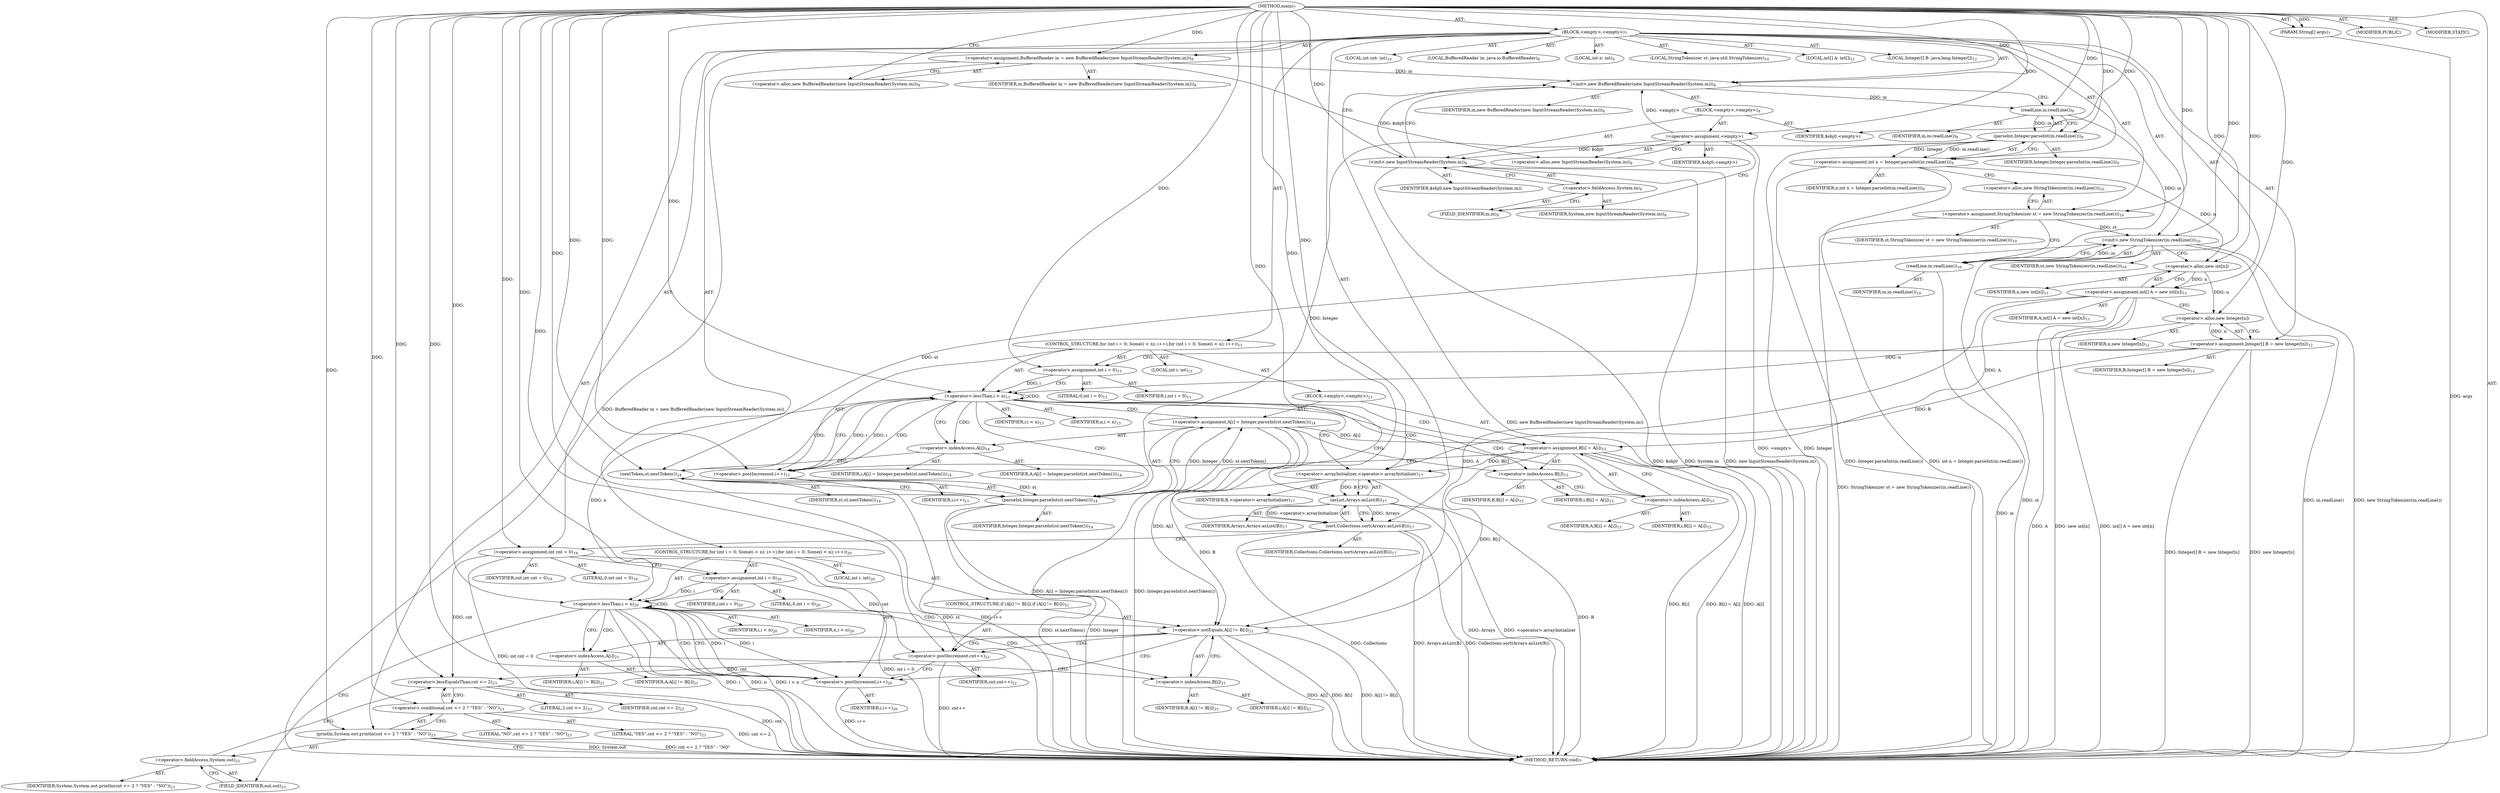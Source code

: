 digraph "main" {  
"21" [label = <(METHOD,main)<SUB>7</SUB>> ]
"22" [label = <(PARAM,String[] args)<SUB>7</SUB>> ]
"23" [label = <(BLOCK,&lt;empty&gt;,&lt;empty&gt;)<SUB>7</SUB>> ]
"4" [label = <(LOCAL,BufferedReader in: java.io.BufferedReader)<SUB>8</SUB>> ]
"24" [label = <(&lt;operator&gt;.assignment,BufferedReader in = new BufferedReader(new InputStreamReader(System.in)))<SUB>8</SUB>> ]
"25" [label = <(IDENTIFIER,in,BufferedReader in = new BufferedReader(new InputStreamReader(System.in)))<SUB>8</SUB>> ]
"26" [label = <(&lt;operator&gt;.alloc,new BufferedReader(new InputStreamReader(System.in)))<SUB>8</SUB>> ]
"27" [label = <(&lt;init&gt;,new BufferedReader(new InputStreamReader(System.in)))<SUB>8</SUB>> ]
"3" [label = <(IDENTIFIER,in,new BufferedReader(new InputStreamReader(System.in)))<SUB>8</SUB>> ]
"28" [label = <(BLOCK,&lt;empty&gt;,&lt;empty&gt;)<SUB>8</SUB>> ]
"29" [label = <(&lt;operator&gt;.assignment,&lt;empty&gt;)> ]
"30" [label = <(IDENTIFIER,$obj0,&lt;empty&gt;)> ]
"31" [label = <(&lt;operator&gt;.alloc,new InputStreamReader(System.in))<SUB>8</SUB>> ]
"32" [label = <(&lt;init&gt;,new InputStreamReader(System.in))<SUB>8</SUB>> ]
"33" [label = <(IDENTIFIER,$obj0,new InputStreamReader(System.in))> ]
"34" [label = <(&lt;operator&gt;.fieldAccess,System.in)<SUB>8</SUB>> ]
"35" [label = <(IDENTIFIER,System,new InputStreamReader(System.in))<SUB>8</SUB>> ]
"36" [label = <(FIELD_IDENTIFIER,in,in)<SUB>8</SUB>> ]
"37" [label = <(IDENTIFIER,$obj0,&lt;empty&gt;)> ]
"38" [label = <(LOCAL,int n: int)<SUB>9</SUB>> ]
"39" [label = <(&lt;operator&gt;.assignment,int n = Integer.parseInt(in.readLine()))<SUB>9</SUB>> ]
"40" [label = <(IDENTIFIER,n,int n = Integer.parseInt(in.readLine()))<SUB>9</SUB>> ]
"41" [label = <(parseInt,Integer.parseInt(in.readLine()))<SUB>9</SUB>> ]
"42" [label = <(IDENTIFIER,Integer,Integer.parseInt(in.readLine()))<SUB>9</SUB>> ]
"43" [label = <(readLine,in.readLine())<SUB>9</SUB>> ]
"44" [label = <(IDENTIFIER,in,in.readLine())<SUB>9</SUB>> ]
"6" [label = <(LOCAL,StringTokenizer st: java.util.StringTokenizer)<SUB>10</SUB>> ]
"45" [label = <(&lt;operator&gt;.assignment,StringTokenizer st = new StringTokenizer(in.readLine()))<SUB>10</SUB>> ]
"46" [label = <(IDENTIFIER,st,StringTokenizer st = new StringTokenizer(in.readLine()))<SUB>10</SUB>> ]
"47" [label = <(&lt;operator&gt;.alloc,new StringTokenizer(in.readLine()))<SUB>10</SUB>> ]
"48" [label = <(&lt;init&gt;,new StringTokenizer(in.readLine()))<SUB>10</SUB>> ]
"5" [label = <(IDENTIFIER,st,new StringTokenizer(in.readLine()))<SUB>10</SUB>> ]
"49" [label = <(readLine,in.readLine())<SUB>10</SUB>> ]
"50" [label = <(IDENTIFIER,in,in.readLine())<SUB>10</SUB>> ]
"51" [label = <(LOCAL,int[] A: int[])<SUB>11</SUB>> ]
"52" [label = <(&lt;operator&gt;.assignment,int[] A = new int[n])<SUB>11</SUB>> ]
"53" [label = <(IDENTIFIER,A,int[] A = new int[n])<SUB>11</SUB>> ]
"54" [label = <(&lt;operator&gt;.alloc,new int[n])> ]
"55" [label = <(IDENTIFIER,n,new int[n])<SUB>11</SUB>> ]
"56" [label = <(LOCAL,Integer[] B: java.lang.Integer[])<SUB>12</SUB>> ]
"57" [label = <(&lt;operator&gt;.assignment,Integer[] B = new Integer[n])<SUB>12</SUB>> ]
"58" [label = <(IDENTIFIER,B,Integer[] B = new Integer[n])<SUB>12</SUB>> ]
"59" [label = <(&lt;operator&gt;.alloc,new Integer[n])> ]
"60" [label = <(IDENTIFIER,n,new Integer[n])<SUB>12</SUB>> ]
"61" [label = <(CONTROL_STRUCTURE,for (int i = 0; Some(i &lt; n); i++),for (int i = 0; Some(i &lt; n); i++))<SUB>13</SUB>> ]
"62" [label = <(LOCAL,int i: int)<SUB>13</SUB>> ]
"63" [label = <(&lt;operator&gt;.assignment,int i = 0)<SUB>13</SUB>> ]
"64" [label = <(IDENTIFIER,i,int i = 0)<SUB>13</SUB>> ]
"65" [label = <(LITERAL,0,int i = 0)<SUB>13</SUB>> ]
"66" [label = <(&lt;operator&gt;.lessThan,i &lt; n)<SUB>13</SUB>> ]
"67" [label = <(IDENTIFIER,i,i &lt; n)<SUB>13</SUB>> ]
"68" [label = <(IDENTIFIER,n,i &lt; n)<SUB>13</SUB>> ]
"69" [label = <(&lt;operator&gt;.postIncrement,i++)<SUB>13</SUB>> ]
"70" [label = <(IDENTIFIER,i,i++)<SUB>13</SUB>> ]
"71" [label = <(BLOCK,&lt;empty&gt;,&lt;empty&gt;)<SUB>13</SUB>> ]
"72" [label = <(&lt;operator&gt;.assignment,A[i] = Integer.parseInt(st.nextToken()))<SUB>14</SUB>> ]
"73" [label = <(&lt;operator&gt;.indexAccess,A[i])<SUB>14</SUB>> ]
"74" [label = <(IDENTIFIER,A,A[i] = Integer.parseInt(st.nextToken()))<SUB>14</SUB>> ]
"75" [label = <(IDENTIFIER,i,A[i] = Integer.parseInt(st.nextToken()))<SUB>14</SUB>> ]
"76" [label = <(parseInt,Integer.parseInt(st.nextToken()))<SUB>14</SUB>> ]
"77" [label = <(IDENTIFIER,Integer,Integer.parseInt(st.nextToken()))<SUB>14</SUB>> ]
"78" [label = <(nextToken,st.nextToken())<SUB>14</SUB>> ]
"79" [label = <(IDENTIFIER,st,st.nextToken())<SUB>14</SUB>> ]
"80" [label = <(&lt;operator&gt;.assignment,B[i] = A[i])<SUB>15</SUB>> ]
"81" [label = <(&lt;operator&gt;.indexAccess,B[i])<SUB>15</SUB>> ]
"82" [label = <(IDENTIFIER,B,B[i] = A[i])<SUB>15</SUB>> ]
"83" [label = <(IDENTIFIER,i,B[i] = A[i])<SUB>15</SUB>> ]
"84" [label = <(&lt;operator&gt;.indexAccess,A[i])<SUB>15</SUB>> ]
"85" [label = <(IDENTIFIER,A,B[i] = A[i])<SUB>15</SUB>> ]
"86" [label = <(IDENTIFIER,i,B[i] = A[i])<SUB>15</SUB>> ]
"87" [label = <(sort,Collections.sort(Arrays.asList(B)))<SUB>17</SUB>> ]
"88" [label = <(IDENTIFIER,Collections,Collections.sort(Arrays.asList(B)))<SUB>17</SUB>> ]
"89" [label = <(asList,Arrays.asList(B))<SUB>17</SUB>> ]
"90" [label = <(IDENTIFIER,Arrays,Arrays.asList(B))<SUB>17</SUB>> ]
"91" [label = <(&lt;operator&gt;.arrayInitializer,&lt;operator&gt;.arrayInitializer)<SUB>17</SUB>> ]
"92" [label = <(IDENTIFIER,B,&lt;operator&gt;.arrayInitializer)<SUB>17</SUB>> ]
"93" [label = <(LOCAL,int cnt: int)<SUB>19</SUB>> ]
"94" [label = <(&lt;operator&gt;.assignment,int cnt = 0)<SUB>19</SUB>> ]
"95" [label = <(IDENTIFIER,cnt,int cnt = 0)<SUB>19</SUB>> ]
"96" [label = <(LITERAL,0,int cnt = 0)<SUB>19</SUB>> ]
"97" [label = <(CONTROL_STRUCTURE,for (int i = 0; Some(i &lt; n); i++),for (int i = 0; Some(i &lt; n); i++))<SUB>20</SUB>> ]
"98" [label = <(LOCAL,int i: int)<SUB>20</SUB>> ]
"99" [label = <(&lt;operator&gt;.assignment,int i = 0)<SUB>20</SUB>> ]
"100" [label = <(IDENTIFIER,i,int i = 0)<SUB>20</SUB>> ]
"101" [label = <(LITERAL,0,int i = 0)<SUB>20</SUB>> ]
"102" [label = <(&lt;operator&gt;.lessThan,i &lt; n)<SUB>20</SUB>> ]
"103" [label = <(IDENTIFIER,i,i &lt; n)<SUB>20</SUB>> ]
"104" [label = <(IDENTIFIER,n,i &lt; n)<SUB>20</SUB>> ]
"105" [label = <(&lt;operator&gt;.postIncrement,i++)<SUB>20</SUB>> ]
"106" [label = <(IDENTIFIER,i,i++)<SUB>20</SUB>> ]
"107" [label = <(CONTROL_STRUCTURE,if (A[i] != B[i]),if (A[i] != B[i]))<SUB>21</SUB>> ]
"108" [label = <(&lt;operator&gt;.notEquals,A[i] != B[i])<SUB>21</SUB>> ]
"109" [label = <(&lt;operator&gt;.indexAccess,A[i])<SUB>21</SUB>> ]
"110" [label = <(IDENTIFIER,A,A[i] != B[i])<SUB>21</SUB>> ]
"111" [label = <(IDENTIFIER,i,A[i] != B[i])<SUB>21</SUB>> ]
"112" [label = <(&lt;operator&gt;.indexAccess,B[i])<SUB>21</SUB>> ]
"113" [label = <(IDENTIFIER,B,A[i] != B[i])<SUB>21</SUB>> ]
"114" [label = <(IDENTIFIER,i,A[i] != B[i])<SUB>21</SUB>> ]
"115" [label = <(&lt;operator&gt;.postIncrement,cnt++)<SUB>22</SUB>> ]
"116" [label = <(IDENTIFIER,cnt,cnt++)<SUB>22</SUB>> ]
"117" [label = <(println,System.out.println(cnt &lt;= 2 ? &quot;YES&quot; : &quot;NO&quot;))<SUB>23</SUB>> ]
"118" [label = <(&lt;operator&gt;.fieldAccess,System.out)<SUB>23</SUB>> ]
"119" [label = <(IDENTIFIER,System,System.out.println(cnt &lt;= 2 ? &quot;YES&quot; : &quot;NO&quot;))<SUB>23</SUB>> ]
"120" [label = <(FIELD_IDENTIFIER,out,out)<SUB>23</SUB>> ]
"121" [label = <(&lt;operator&gt;.conditional,cnt &lt;= 2 ? &quot;YES&quot; : &quot;NO&quot;)<SUB>23</SUB>> ]
"122" [label = <(&lt;operator&gt;.lessEqualsThan,cnt &lt;= 2)<SUB>23</SUB>> ]
"123" [label = <(IDENTIFIER,cnt,cnt &lt;= 2)<SUB>23</SUB>> ]
"124" [label = <(LITERAL,2,cnt &lt;= 2)<SUB>23</SUB>> ]
"125" [label = <(LITERAL,&quot;YES&quot;,cnt &lt;= 2 ? &quot;YES&quot; : &quot;NO&quot;)<SUB>23</SUB>> ]
"126" [label = <(LITERAL,&quot;NO&quot;,cnt &lt;= 2 ? &quot;YES&quot; : &quot;NO&quot;)<SUB>23</SUB>> ]
"127" [label = <(MODIFIER,PUBLIC)> ]
"128" [label = <(MODIFIER,STATIC)> ]
"129" [label = <(METHOD_RETURN,void)<SUB>7</SUB>> ]
  "21" -> "22"  [ label = "AST: "] 
  "21" -> "23"  [ label = "AST: "] 
  "21" -> "127"  [ label = "AST: "] 
  "21" -> "128"  [ label = "AST: "] 
  "21" -> "129"  [ label = "AST: "] 
  "23" -> "4"  [ label = "AST: "] 
  "23" -> "24"  [ label = "AST: "] 
  "23" -> "27"  [ label = "AST: "] 
  "23" -> "38"  [ label = "AST: "] 
  "23" -> "39"  [ label = "AST: "] 
  "23" -> "6"  [ label = "AST: "] 
  "23" -> "45"  [ label = "AST: "] 
  "23" -> "48"  [ label = "AST: "] 
  "23" -> "51"  [ label = "AST: "] 
  "23" -> "52"  [ label = "AST: "] 
  "23" -> "56"  [ label = "AST: "] 
  "23" -> "57"  [ label = "AST: "] 
  "23" -> "61"  [ label = "AST: "] 
  "23" -> "87"  [ label = "AST: "] 
  "23" -> "93"  [ label = "AST: "] 
  "23" -> "94"  [ label = "AST: "] 
  "23" -> "97"  [ label = "AST: "] 
  "23" -> "117"  [ label = "AST: "] 
  "24" -> "25"  [ label = "AST: "] 
  "24" -> "26"  [ label = "AST: "] 
  "27" -> "3"  [ label = "AST: "] 
  "27" -> "28"  [ label = "AST: "] 
  "28" -> "29"  [ label = "AST: "] 
  "28" -> "32"  [ label = "AST: "] 
  "28" -> "37"  [ label = "AST: "] 
  "29" -> "30"  [ label = "AST: "] 
  "29" -> "31"  [ label = "AST: "] 
  "32" -> "33"  [ label = "AST: "] 
  "32" -> "34"  [ label = "AST: "] 
  "34" -> "35"  [ label = "AST: "] 
  "34" -> "36"  [ label = "AST: "] 
  "39" -> "40"  [ label = "AST: "] 
  "39" -> "41"  [ label = "AST: "] 
  "41" -> "42"  [ label = "AST: "] 
  "41" -> "43"  [ label = "AST: "] 
  "43" -> "44"  [ label = "AST: "] 
  "45" -> "46"  [ label = "AST: "] 
  "45" -> "47"  [ label = "AST: "] 
  "48" -> "5"  [ label = "AST: "] 
  "48" -> "49"  [ label = "AST: "] 
  "49" -> "50"  [ label = "AST: "] 
  "52" -> "53"  [ label = "AST: "] 
  "52" -> "54"  [ label = "AST: "] 
  "54" -> "55"  [ label = "AST: "] 
  "57" -> "58"  [ label = "AST: "] 
  "57" -> "59"  [ label = "AST: "] 
  "59" -> "60"  [ label = "AST: "] 
  "61" -> "62"  [ label = "AST: "] 
  "61" -> "63"  [ label = "AST: "] 
  "61" -> "66"  [ label = "AST: "] 
  "61" -> "69"  [ label = "AST: "] 
  "61" -> "71"  [ label = "AST: "] 
  "63" -> "64"  [ label = "AST: "] 
  "63" -> "65"  [ label = "AST: "] 
  "66" -> "67"  [ label = "AST: "] 
  "66" -> "68"  [ label = "AST: "] 
  "69" -> "70"  [ label = "AST: "] 
  "71" -> "72"  [ label = "AST: "] 
  "71" -> "80"  [ label = "AST: "] 
  "72" -> "73"  [ label = "AST: "] 
  "72" -> "76"  [ label = "AST: "] 
  "73" -> "74"  [ label = "AST: "] 
  "73" -> "75"  [ label = "AST: "] 
  "76" -> "77"  [ label = "AST: "] 
  "76" -> "78"  [ label = "AST: "] 
  "78" -> "79"  [ label = "AST: "] 
  "80" -> "81"  [ label = "AST: "] 
  "80" -> "84"  [ label = "AST: "] 
  "81" -> "82"  [ label = "AST: "] 
  "81" -> "83"  [ label = "AST: "] 
  "84" -> "85"  [ label = "AST: "] 
  "84" -> "86"  [ label = "AST: "] 
  "87" -> "88"  [ label = "AST: "] 
  "87" -> "89"  [ label = "AST: "] 
  "89" -> "90"  [ label = "AST: "] 
  "89" -> "91"  [ label = "AST: "] 
  "91" -> "92"  [ label = "AST: "] 
  "94" -> "95"  [ label = "AST: "] 
  "94" -> "96"  [ label = "AST: "] 
  "97" -> "98"  [ label = "AST: "] 
  "97" -> "99"  [ label = "AST: "] 
  "97" -> "102"  [ label = "AST: "] 
  "97" -> "105"  [ label = "AST: "] 
  "97" -> "107"  [ label = "AST: "] 
  "99" -> "100"  [ label = "AST: "] 
  "99" -> "101"  [ label = "AST: "] 
  "102" -> "103"  [ label = "AST: "] 
  "102" -> "104"  [ label = "AST: "] 
  "105" -> "106"  [ label = "AST: "] 
  "107" -> "108"  [ label = "AST: "] 
  "107" -> "115"  [ label = "AST: "] 
  "108" -> "109"  [ label = "AST: "] 
  "108" -> "112"  [ label = "AST: "] 
  "109" -> "110"  [ label = "AST: "] 
  "109" -> "111"  [ label = "AST: "] 
  "112" -> "113"  [ label = "AST: "] 
  "112" -> "114"  [ label = "AST: "] 
  "115" -> "116"  [ label = "AST: "] 
  "117" -> "118"  [ label = "AST: "] 
  "117" -> "121"  [ label = "AST: "] 
  "118" -> "119"  [ label = "AST: "] 
  "118" -> "120"  [ label = "AST: "] 
  "121" -> "122"  [ label = "AST: "] 
  "121" -> "125"  [ label = "AST: "] 
  "121" -> "126"  [ label = "AST: "] 
  "122" -> "123"  [ label = "AST: "] 
  "122" -> "124"  [ label = "AST: "] 
  "24" -> "31"  [ label = "CFG: "] 
  "27" -> "43"  [ label = "CFG: "] 
  "39" -> "47"  [ label = "CFG: "] 
  "45" -> "49"  [ label = "CFG: "] 
  "48" -> "54"  [ label = "CFG: "] 
  "52" -> "59"  [ label = "CFG: "] 
  "57" -> "63"  [ label = "CFG: "] 
  "87" -> "94"  [ label = "CFG: "] 
  "94" -> "99"  [ label = "CFG: "] 
  "117" -> "129"  [ label = "CFG: "] 
  "26" -> "24"  [ label = "CFG: "] 
  "41" -> "39"  [ label = "CFG: "] 
  "47" -> "45"  [ label = "CFG: "] 
  "49" -> "48"  [ label = "CFG: "] 
  "54" -> "52"  [ label = "CFG: "] 
  "59" -> "57"  [ label = "CFG: "] 
  "63" -> "66"  [ label = "CFG: "] 
  "66" -> "73"  [ label = "CFG: "] 
  "66" -> "91"  [ label = "CFG: "] 
  "69" -> "66"  [ label = "CFG: "] 
  "89" -> "87"  [ label = "CFG: "] 
  "99" -> "102"  [ label = "CFG: "] 
  "102" -> "109"  [ label = "CFG: "] 
  "102" -> "120"  [ label = "CFG: "] 
  "105" -> "102"  [ label = "CFG: "] 
  "118" -> "122"  [ label = "CFG: "] 
  "121" -> "117"  [ label = "CFG: "] 
  "29" -> "36"  [ label = "CFG: "] 
  "32" -> "27"  [ label = "CFG: "] 
  "43" -> "41"  [ label = "CFG: "] 
  "72" -> "81"  [ label = "CFG: "] 
  "80" -> "69"  [ label = "CFG: "] 
  "91" -> "89"  [ label = "CFG: "] 
  "108" -> "115"  [ label = "CFG: "] 
  "108" -> "105"  [ label = "CFG: "] 
  "115" -> "105"  [ label = "CFG: "] 
  "120" -> "118"  [ label = "CFG: "] 
  "122" -> "121"  [ label = "CFG: "] 
  "31" -> "29"  [ label = "CFG: "] 
  "34" -> "32"  [ label = "CFG: "] 
  "73" -> "78"  [ label = "CFG: "] 
  "76" -> "72"  [ label = "CFG: "] 
  "81" -> "84"  [ label = "CFG: "] 
  "84" -> "80"  [ label = "CFG: "] 
  "109" -> "112"  [ label = "CFG: "] 
  "112" -> "108"  [ label = "CFG: "] 
  "36" -> "34"  [ label = "CFG: "] 
  "78" -> "76"  [ label = "CFG: "] 
  "21" -> "26"  [ label = "CFG: "] 
  "22" -> "129"  [ label = "DDG: args"] 
  "24" -> "129"  [ label = "DDG: BufferedReader in = new BufferedReader(new InputStreamReader(System.in))"] 
  "29" -> "129"  [ label = "DDG: &lt;empty&gt;"] 
  "32" -> "129"  [ label = "DDG: $obj0"] 
  "32" -> "129"  [ label = "DDG: System.in"] 
  "32" -> "129"  [ label = "DDG: new InputStreamReader(System.in)"] 
  "27" -> "129"  [ label = "DDG: new BufferedReader(new InputStreamReader(System.in))"] 
  "41" -> "129"  [ label = "DDG: Integer"] 
  "39" -> "129"  [ label = "DDG: Integer.parseInt(in.readLine())"] 
  "39" -> "129"  [ label = "DDG: int n = Integer.parseInt(in.readLine())"] 
  "45" -> "129"  [ label = "DDG: StringTokenizer st = new StringTokenizer(in.readLine())"] 
  "48" -> "129"  [ label = "DDG: st"] 
  "49" -> "129"  [ label = "DDG: in"] 
  "48" -> "129"  [ label = "DDG: in.readLine()"] 
  "48" -> "129"  [ label = "DDG: new StringTokenizer(in.readLine())"] 
  "52" -> "129"  [ label = "DDG: A"] 
  "52" -> "129"  [ label = "DDG: new int[n]"] 
  "52" -> "129"  [ label = "DDG: int[] A = new int[n]"] 
  "57" -> "129"  [ label = "DDG: new Integer[n]"] 
  "57" -> "129"  [ label = "DDG: Integer[] B = new Integer[n]"] 
  "91" -> "129"  [ label = "DDG: B"] 
  "89" -> "129"  [ label = "DDG: &lt;operator&gt;.arrayInitializer"] 
  "87" -> "129"  [ label = "DDG: Arrays.asList(B)"] 
  "87" -> "129"  [ label = "DDG: Collections.sort(Arrays.asList(B))"] 
  "94" -> "129"  [ label = "DDG: int cnt = 0"] 
  "99" -> "129"  [ label = "DDG: int i = 0"] 
  "102" -> "129"  [ label = "DDG: i"] 
  "102" -> "129"  [ label = "DDG: n"] 
  "102" -> "129"  [ label = "DDG: i &lt; n"] 
  "117" -> "129"  [ label = "DDG: System.out"] 
  "122" -> "129"  [ label = "DDG: cnt"] 
  "121" -> "129"  [ label = "DDG: cnt &lt;= 2"] 
  "117" -> "129"  [ label = "DDG: cnt &lt;= 2 ? &quot;YES&quot; : &quot;NO&quot;"] 
  "108" -> "129"  [ label = "DDG: A[i]"] 
  "108" -> "129"  [ label = "DDG: B[i]"] 
  "108" -> "129"  [ label = "DDG: A[i] != B[i]"] 
  "115" -> "129"  [ label = "DDG: cnt++"] 
  "105" -> "129"  [ label = "DDG: i++"] 
  "76" -> "129"  [ label = "DDG: Integer"] 
  "78" -> "129"  [ label = "DDG: st"] 
  "76" -> "129"  [ label = "DDG: st.nextToken()"] 
  "72" -> "129"  [ label = "DDG: Integer.parseInt(st.nextToken())"] 
  "72" -> "129"  [ label = "DDG: A[i] = Integer.parseInt(st.nextToken())"] 
  "80" -> "129"  [ label = "DDG: B[i]"] 
  "80" -> "129"  [ label = "DDG: A[i]"] 
  "80" -> "129"  [ label = "DDG: B[i] = A[i]"] 
  "69" -> "129"  [ label = "DDG: i++"] 
  "87" -> "129"  [ label = "DDG: Collections"] 
  "89" -> "129"  [ label = "DDG: Arrays"] 
  "21" -> "22"  [ label = "DDG: "] 
  "21" -> "24"  [ label = "DDG: "] 
  "41" -> "39"  [ label = "DDG: Integer"] 
  "41" -> "39"  [ label = "DDG: in.readLine()"] 
  "21" -> "45"  [ label = "DDG: "] 
  "54" -> "52"  [ label = "DDG: n"] 
  "59" -> "57"  [ label = "DDG: n"] 
  "21" -> "94"  [ label = "DDG: "] 
  "24" -> "27"  [ label = "DDG: in"] 
  "21" -> "27"  [ label = "DDG: "] 
  "29" -> "27"  [ label = "DDG: &lt;empty&gt;"] 
  "32" -> "27"  [ label = "DDG: $obj0"] 
  "45" -> "48"  [ label = "DDG: st"] 
  "21" -> "48"  [ label = "DDG: "] 
  "49" -> "48"  [ label = "DDG: in"] 
  "21" -> "63"  [ label = "DDG: "] 
  "21" -> "87"  [ label = "DDG: "] 
  "89" -> "87"  [ label = "DDG: Arrays"] 
  "89" -> "87"  [ label = "DDG: &lt;operator&gt;.arrayInitializer"] 
  "21" -> "99"  [ label = "DDG: "] 
  "21" -> "117"  [ label = "DDG: "] 
  "21" -> "29"  [ label = "DDG: "] 
  "21" -> "37"  [ label = "DDG: "] 
  "21" -> "41"  [ label = "DDG: "] 
  "43" -> "41"  [ label = "DDG: in"] 
  "43" -> "49"  [ label = "DDG: in"] 
  "21" -> "49"  [ label = "DDG: "] 
  "39" -> "54"  [ label = "DDG: n"] 
  "21" -> "54"  [ label = "DDG: "] 
  "54" -> "59"  [ label = "DDG: n"] 
  "21" -> "59"  [ label = "DDG: "] 
  "63" -> "66"  [ label = "DDG: i"] 
  "69" -> "66"  [ label = "DDG: i"] 
  "21" -> "66"  [ label = "DDG: "] 
  "59" -> "66"  [ label = "DDG: n"] 
  "66" -> "69"  [ label = "DDG: i"] 
  "21" -> "69"  [ label = "DDG: "] 
  "76" -> "72"  [ label = "DDG: Integer"] 
  "76" -> "72"  [ label = "DDG: st.nextToken()"] 
  "52" -> "80"  [ label = "DDG: A"] 
  "72" -> "80"  [ label = "DDG: A[i]"] 
  "21" -> "89"  [ label = "DDG: "] 
  "91" -> "89"  [ label = "DDG: B"] 
  "99" -> "102"  [ label = "DDG: i"] 
  "105" -> "102"  [ label = "DDG: i"] 
  "21" -> "102"  [ label = "DDG: "] 
  "66" -> "102"  [ label = "DDG: n"] 
  "102" -> "105"  [ label = "DDG: i"] 
  "21" -> "105"  [ label = "DDG: "] 
  "21" -> "121"  [ label = "DDG: "] 
  "29" -> "32"  [ label = "DDG: $obj0"] 
  "21" -> "32"  [ label = "DDG: "] 
  "27" -> "43"  [ label = "DDG: in"] 
  "21" -> "43"  [ label = "DDG: "] 
  "57" -> "91"  [ label = "DDG: B"] 
  "80" -> "91"  [ label = "DDG: B[i]"] 
  "21" -> "91"  [ label = "DDG: "] 
  "52" -> "108"  [ label = "DDG: A"] 
  "72" -> "108"  [ label = "DDG: A[i]"] 
  "91" -> "108"  [ label = "DDG: B"] 
  "80" -> "108"  [ label = "DDG: B[i]"] 
  "94" -> "115"  [ label = "DDG: cnt"] 
  "21" -> "115"  [ label = "DDG: "] 
  "94" -> "122"  [ label = "DDG: cnt"] 
  "115" -> "122"  [ label = "DDG: cnt"] 
  "21" -> "122"  [ label = "DDG: "] 
  "41" -> "76"  [ label = "DDG: Integer"] 
  "21" -> "76"  [ label = "DDG: "] 
  "78" -> "76"  [ label = "DDG: st"] 
  "48" -> "78"  [ label = "DDG: st"] 
  "21" -> "78"  [ label = "DDG: "] 
  "66" -> "80"  [ label = "CDG: "] 
  "66" -> "73"  [ label = "CDG: "] 
  "66" -> "66"  [ label = "CDG: "] 
  "66" -> "81"  [ label = "CDG: "] 
  "66" -> "84"  [ label = "CDG: "] 
  "66" -> "72"  [ label = "CDG: "] 
  "66" -> "69"  [ label = "CDG: "] 
  "66" -> "76"  [ label = "CDG: "] 
  "66" -> "78"  [ label = "CDG: "] 
  "102" -> "105"  [ label = "CDG: "] 
  "102" -> "102"  [ label = "CDG: "] 
  "102" -> "112"  [ label = "CDG: "] 
  "102" -> "108"  [ label = "CDG: "] 
  "102" -> "109"  [ label = "CDG: "] 
  "108" -> "115"  [ label = "CDG: "] 
}
